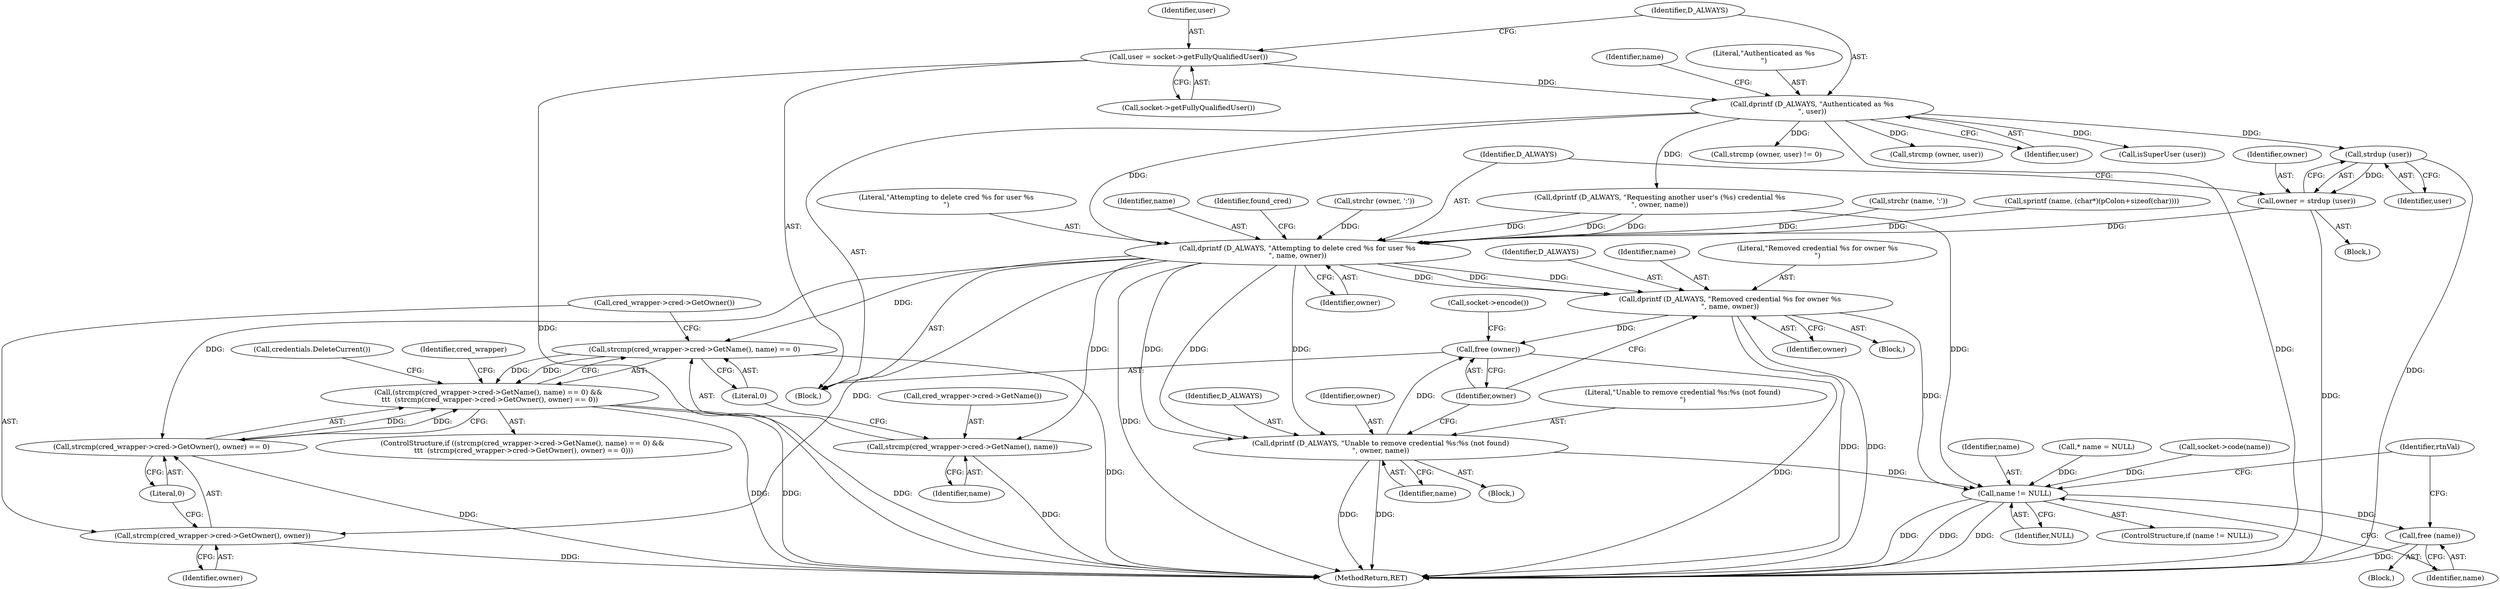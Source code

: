 digraph "0_htcondor_5e5571d1a431eb3c61977b6dd6ec90186ef79867_0@API" {
"1000226" [label="(Call,strdup (user))"];
"1000163" [label="(Call,dprintf (D_ALWAYS, \"Authenticated as %s\n\", user))"];
"1000160" [label="(Call,user = socket->getFullyQualifiedUser())"];
"1000224" [label="(Call,owner = strdup (user))"];
"1000228" [label="(Call,dprintf (D_ALWAYS, \"Attempting to delete cred %s for user %s\n\", name, owner))"];
"1000248" [label="(Call,strcmp(cred_wrapper->cred->GetName(), name) == 0)"];
"1000247" [label="(Call,(strcmp(cred_wrapper->cred->GetName(), name) == 0) && \n\t\t\t  (strcmp(cred_wrapper->cred->GetOwner(), owner) == 0))"];
"1000249" [label="(Call,strcmp(cred_wrapper->cred->GetName(), name))"];
"1000253" [label="(Call,strcmp(cred_wrapper->cred->GetOwner(), owner) == 0)"];
"1000254" [label="(Call,strcmp(cred_wrapper->cred->GetOwner(), owner))"];
"1000278" [label="(Call,dprintf (D_ALWAYS, \"Removed credential %s for owner %s\n\", name, owner))"];
"1000290" [label="(Call,free (owner))"];
"1000306" [label="(Call,name != NULL)"];
"1000310" [label="(Call,free (name))"];
"1000285" [label="(Call,dprintf (D_ALWAYS, \"Unable to remove credential %s:%s (not found)\n\", owner, name))"];
"1000246" [label="(ControlStructure,if ((strcmp(cred_wrapper->cred->GetName(), name) == 0) && \n\t\t\t  (strcmp(cred_wrapper->cred->GetOwner(), owner) == 0)))"];
"1000281" [label="(Identifier,name)"];
"1000226" [label="(Call,strdup (user))"];
"1000249" [label="(Call,strcmp(cred_wrapper->cred->GetName(), name))"];
"1000195" [label="(Call,strcmp (owner, user) != 0)"];
"1000228" [label="(Call,dprintf (D_ALWAYS, \"Attempting to delete cred %s for user %s\n\", name, owner))"];
"1000259" [label="(Call,credentials.DeleteCurrent())"];
"1000162" [label="(Call,socket->getFullyQualifiedUser())"];
"1000282" [label="(Identifier,owner)"];
"1000314" [label="(MethodReturn,RET)"];
"1000153" [label="(Call,socket->code(name))"];
"1000168" [label="(Call,strchr (name, ':'))"];
"1000163" [label="(Call,dprintf (D_ALWAYS, \"Authenticated as %s\n\", user))"];
"1000227" [label="(Identifier,user)"];
"1000186" [label="(Call,sprintf (name, (char*)(pColon+sizeof(char))))"];
"1000251" [label="(Identifier,name)"];
"1000161" [label="(Identifier,user)"];
"1000253" [label="(Call,strcmp(cred_wrapper->cred->GetOwner(), owner) == 0)"];
"1000284" [label="(Block,)"];
"1000266" [label="(Block,)"];
"1000223" [label="(Block,)"];
"1000308" [label="(Identifier,NULL)"];
"1000164" [label="(Identifier,D_ALWAYS)"];
"1000254" [label="(Call,strcmp(cred_wrapper->cred->GetOwner(), owner))"];
"1000239" [label="(Identifier,cred_wrapper)"];
"1000257" [label="(Literal,0)"];
"1000160" [label="(Call,user = socket->getFullyQualifiedUser())"];
"1000169" [label="(Identifier,name)"];
"1000232" [label="(Identifier,owner)"];
"1000311" [label="(Identifier,name)"];
"1000310" [label="(Call,free (name))"];
"1000165" [label="(Literal,\"Authenticated as %s\n\")"];
"1000280" [label="(Literal,\"Removed credential %s for owner %s\n\")"];
"1000290" [label="(Call,free (owner))"];
"1000229" [label="(Identifier,D_ALWAYS)"];
"1000107" [label="(Block,)"];
"1000252" [label="(Literal,0)"];
"1000309" [label="(Block,)"];
"1000230" [label="(Literal,\"Attempting to delete cred %s for user %s\n\")"];
"1000287" [label="(Literal,\"Unable to remove credential %s:%s (not found)\n\")"];
"1000313" [label="(Identifier,rtnVal)"];
"1000305" [label="(ControlStructure,if (name != NULL))"];
"1000292" [label="(Call,socket->encode())"];
"1000196" [label="(Call,strcmp (owner, user))"];
"1000225" [label="(Identifier,owner)"];
"1000201" [label="(Call,dprintf (D_ALWAYS, \"Requesting another user's (%s) credential %s\n\", owner, name))"];
"1000231" [label="(Identifier,name)"];
"1000306" [label="(Call,name != NULL)"];
"1000248" [label="(Call,strcmp(cred_wrapper->cred->GetName(), name) == 0)"];
"1000285" [label="(Call,dprintf (D_ALWAYS, \"Unable to remove credential %s:%s (not found)\n\", owner, name))"];
"1000234" [label="(Identifier,found_cred)"];
"1000247" [label="(Call,(strcmp(cred_wrapper->cred->GetName(), name) == 0) && \n\t\t\t  (strcmp(cred_wrapper->cred->GetOwner(), owner) == 0))"];
"1000307" [label="(Identifier,name)"];
"1000224" [label="(Call,owner = strdup (user))"];
"1000289" [label="(Identifier,name)"];
"1000286" [label="(Identifier,D_ALWAYS)"];
"1000255" [label="(Call,cred_wrapper->cred->GetOwner())"];
"1000278" [label="(Call,dprintf (D_ALWAYS, \"Removed credential %s for owner %s\n\", name, owner))"];
"1000256" [label="(Identifier,owner)"];
"1000288" [label="(Identifier,owner)"];
"1000166" [label="(Identifier,user)"];
"1000250" [label="(Call,cred_wrapper->cred->GetName())"];
"1000279" [label="(Identifier,D_ALWAYS)"];
"1000208" [label="(Call,isSuperUser (user))"];
"1000109" [label="(Call,* name = NULL)"];
"1000291" [label="(Identifier,owner)"];
"1000179" [label="(Call,strchr (owner, ':'))"];
"1000226" -> "1000224"  [label="AST: "];
"1000226" -> "1000227"  [label="CFG: "];
"1000227" -> "1000226"  [label="AST: "];
"1000224" -> "1000226"  [label="CFG: "];
"1000226" -> "1000314"  [label="DDG: "];
"1000226" -> "1000224"  [label="DDG: "];
"1000163" -> "1000226"  [label="DDG: "];
"1000163" -> "1000107"  [label="AST: "];
"1000163" -> "1000166"  [label="CFG: "];
"1000164" -> "1000163"  [label="AST: "];
"1000165" -> "1000163"  [label="AST: "];
"1000166" -> "1000163"  [label="AST: "];
"1000169" -> "1000163"  [label="CFG: "];
"1000163" -> "1000314"  [label="DDG: "];
"1000160" -> "1000163"  [label="DDG: "];
"1000163" -> "1000195"  [label="DDG: "];
"1000163" -> "1000196"  [label="DDG: "];
"1000163" -> "1000201"  [label="DDG: "];
"1000163" -> "1000208"  [label="DDG: "];
"1000163" -> "1000228"  [label="DDG: "];
"1000160" -> "1000107"  [label="AST: "];
"1000160" -> "1000162"  [label="CFG: "];
"1000161" -> "1000160"  [label="AST: "];
"1000162" -> "1000160"  [label="AST: "];
"1000164" -> "1000160"  [label="CFG: "];
"1000160" -> "1000314"  [label="DDG: "];
"1000224" -> "1000223"  [label="AST: "];
"1000225" -> "1000224"  [label="AST: "];
"1000229" -> "1000224"  [label="CFG: "];
"1000224" -> "1000314"  [label="DDG: "];
"1000224" -> "1000228"  [label="DDG: "];
"1000228" -> "1000107"  [label="AST: "];
"1000228" -> "1000232"  [label="CFG: "];
"1000229" -> "1000228"  [label="AST: "];
"1000230" -> "1000228"  [label="AST: "];
"1000231" -> "1000228"  [label="AST: "];
"1000232" -> "1000228"  [label="AST: "];
"1000234" -> "1000228"  [label="CFG: "];
"1000228" -> "1000314"  [label="DDG: "];
"1000201" -> "1000228"  [label="DDG: "];
"1000201" -> "1000228"  [label="DDG: "];
"1000201" -> "1000228"  [label="DDG: "];
"1000186" -> "1000228"  [label="DDG: "];
"1000168" -> "1000228"  [label="DDG: "];
"1000179" -> "1000228"  [label="DDG: "];
"1000228" -> "1000248"  [label="DDG: "];
"1000228" -> "1000249"  [label="DDG: "];
"1000228" -> "1000253"  [label="DDG: "];
"1000228" -> "1000254"  [label="DDG: "];
"1000228" -> "1000278"  [label="DDG: "];
"1000228" -> "1000278"  [label="DDG: "];
"1000228" -> "1000278"  [label="DDG: "];
"1000228" -> "1000285"  [label="DDG: "];
"1000228" -> "1000285"  [label="DDG: "];
"1000228" -> "1000285"  [label="DDG: "];
"1000248" -> "1000247"  [label="AST: "];
"1000248" -> "1000252"  [label="CFG: "];
"1000249" -> "1000248"  [label="AST: "];
"1000252" -> "1000248"  [label="AST: "];
"1000255" -> "1000248"  [label="CFG: "];
"1000247" -> "1000248"  [label="CFG: "];
"1000248" -> "1000314"  [label="DDG: "];
"1000248" -> "1000247"  [label="DDG: "];
"1000248" -> "1000247"  [label="DDG: "];
"1000247" -> "1000246"  [label="AST: "];
"1000247" -> "1000253"  [label="CFG: "];
"1000253" -> "1000247"  [label="AST: "];
"1000239" -> "1000247"  [label="CFG: "];
"1000259" -> "1000247"  [label="CFG: "];
"1000247" -> "1000314"  [label="DDG: "];
"1000247" -> "1000314"  [label="DDG: "];
"1000247" -> "1000314"  [label="DDG: "];
"1000253" -> "1000247"  [label="DDG: "];
"1000253" -> "1000247"  [label="DDG: "];
"1000249" -> "1000251"  [label="CFG: "];
"1000250" -> "1000249"  [label="AST: "];
"1000251" -> "1000249"  [label="AST: "];
"1000252" -> "1000249"  [label="CFG: "];
"1000249" -> "1000314"  [label="DDG: "];
"1000253" -> "1000257"  [label="CFG: "];
"1000254" -> "1000253"  [label="AST: "];
"1000257" -> "1000253"  [label="AST: "];
"1000253" -> "1000314"  [label="DDG: "];
"1000254" -> "1000256"  [label="CFG: "];
"1000255" -> "1000254"  [label="AST: "];
"1000256" -> "1000254"  [label="AST: "];
"1000257" -> "1000254"  [label="CFG: "];
"1000254" -> "1000314"  [label="DDG: "];
"1000278" -> "1000266"  [label="AST: "];
"1000278" -> "1000282"  [label="CFG: "];
"1000279" -> "1000278"  [label="AST: "];
"1000280" -> "1000278"  [label="AST: "];
"1000281" -> "1000278"  [label="AST: "];
"1000282" -> "1000278"  [label="AST: "];
"1000291" -> "1000278"  [label="CFG: "];
"1000278" -> "1000314"  [label="DDG: "];
"1000278" -> "1000314"  [label="DDG: "];
"1000278" -> "1000290"  [label="DDG: "];
"1000278" -> "1000306"  [label="DDG: "];
"1000290" -> "1000107"  [label="AST: "];
"1000290" -> "1000291"  [label="CFG: "];
"1000291" -> "1000290"  [label="AST: "];
"1000292" -> "1000290"  [label="CFG: "];
"1000290" -> "1000314"  [label="DDG: "];
"1000285" -> "1000290"  [label="DDG: "];
"1000306" -> "1000305"  [label="AST: "];
"1000306" -> "1000308"  [label="CFG: "];
"1000307" -> "1000306"  [label="AST: "];
"1000308" -> "1000306"  [label="AST: "];
"1000311" -> "1000306"  [label="CFG: "];
"1000313" -> "1000306"  [label="CFG: "];
"1000306" -> "1000314"  [label="DDG: "];
"1000306" -> "1000314"  [label="DDG: "];
"1000306" -> "1000314"  [label="DDG: "];
"1000285" -> "1000306"  [label="DDG: "];
"1000153" -> "1000306"  [label="DDG: "];
"1000201" -> "1000306"  [label="DDG: "];
"1000109" -> "1000306"  [label="DDG: "];
"1000306" -> "1000310"  [label="DDG: "];
"1000310" -> "1000309"  [label="AST: "];
"1000310" -> "1000311"  [label="CFG: "];
"1000311" -> "1000310"  [label="AST: "];
"1000313" -> "1000310"  [label="CFG: "];
"1000310" -> "1000314"  [label="DDG: "];
"1000285" -> "1000284"  [label="AST: "];
"1000285" -> "1000289"  [label="CFG: "];
"1000286" -> "1000285"  [label="AST: "];
"1000287" -> "1000285"  [label="AST: "];
"1000288" -> "1000285"  [label="AST: "];
"1000289" -> "1000285"  [label="AST: "];
"1000291" -> "1000285"  [label="CFG: "];
"1000285" -> "1000314"  [label="DDG: "];
"1000285" -> "1000314"  [label="DDG: "];
}
